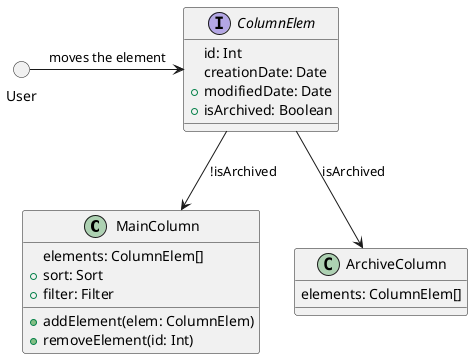 @startuml
class MainColumn {
    elements: ColumnElem[]
    +sort: Sort
    +filter: Filter

    +addElement(elem: ColumnElem)
    +removeElement(id: Int)
}

class ArchiveColumn {
    elements: ColumnElem[]
}

interface ColumnElem {
    id: Int
    creationDate: Date
    +modifiedDate: Date
    +isArchived: Boolean
}

() User
User -> ColumnElem: moves the element

ColumnElem --> MainColumn: !isArchived
ColumnElem --> ArchiveColumn: isArchived
@enduml